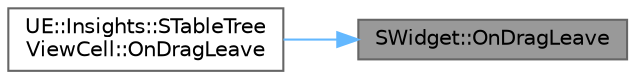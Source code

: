 digraph "SWidget::OnDragLeave"
{
 // INTERACTIVE_SVG=YES
 // LATEX_PDF_SIZE
  bgcolor="transparent";
  edge [fontname=Helvetica,fontsize=10,labelfontname=Helvetica,labelfontsize=10];
  node [fontname=Helvetica,fontsize=10,shape=box,height=0.2,width=0.4];
  rankdir="RL";
  Node1 [id="Node000001",label="SWidget::OnDragLeave",height=0.2,width=0.4,color="gray40", fillcolor="grey60", style="filled", fontcolor="black",tooltip="Called during drag and drop when the drag leaves a widget."];
  Node1 -> Node2 [id="edge1_Node000001_Node000002",dir="back",color="steelblue1",style="solid",tooltip=" "];
  Node2 [id="Node000002",label="UE::Insights::STableTree\lViewCell::OnDragLeave",height=0.2,width=0.4,color="grey40", fillcolor="white", style="filled",URL="$d7/daf/classUE_1_1Insights_1_1STableTreeViewCell.html#ad72ffeb09231377bca7e58880a6d7317",tooltip="Called during drag and drop when the drag leaves a widget."];
}
